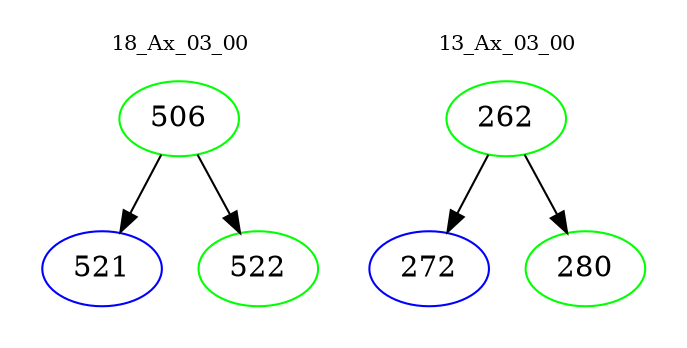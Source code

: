 digraph{
subgraph cluster_0 {
color = white
label = "18_Ax_03_00";
fontsize=10;
T0_506 [label="506", color="green"]
T0_506 -> T0_521 [color="black"]
T0_521 [label="521", color="blue"]
T0_506 -> T0_522 [color="black"]
T0_522 [label="522", color="green"]
}
subgraph cluster_1 {
color = white
label = "13_Ax_03_00";
fontsize=10;
T1_262 [label="262", color="green"]
T1_262 -> T1_272 [color="black"]
T1_272 [label="272", color="blue"]
T1_262 -> T1_280 [color="black"]
T1_280 [label="280", color="green"]
}
}
